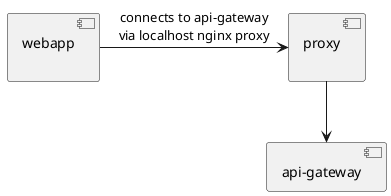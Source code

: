 @startuml
[webapp\n] as browser
[proxy\n] as proxy
[api-gateway] as apigateway

browser -right-> proxy : connects to api-gateway\nvia localhost nginx proxy
proxy --> apigateway
@enduml
